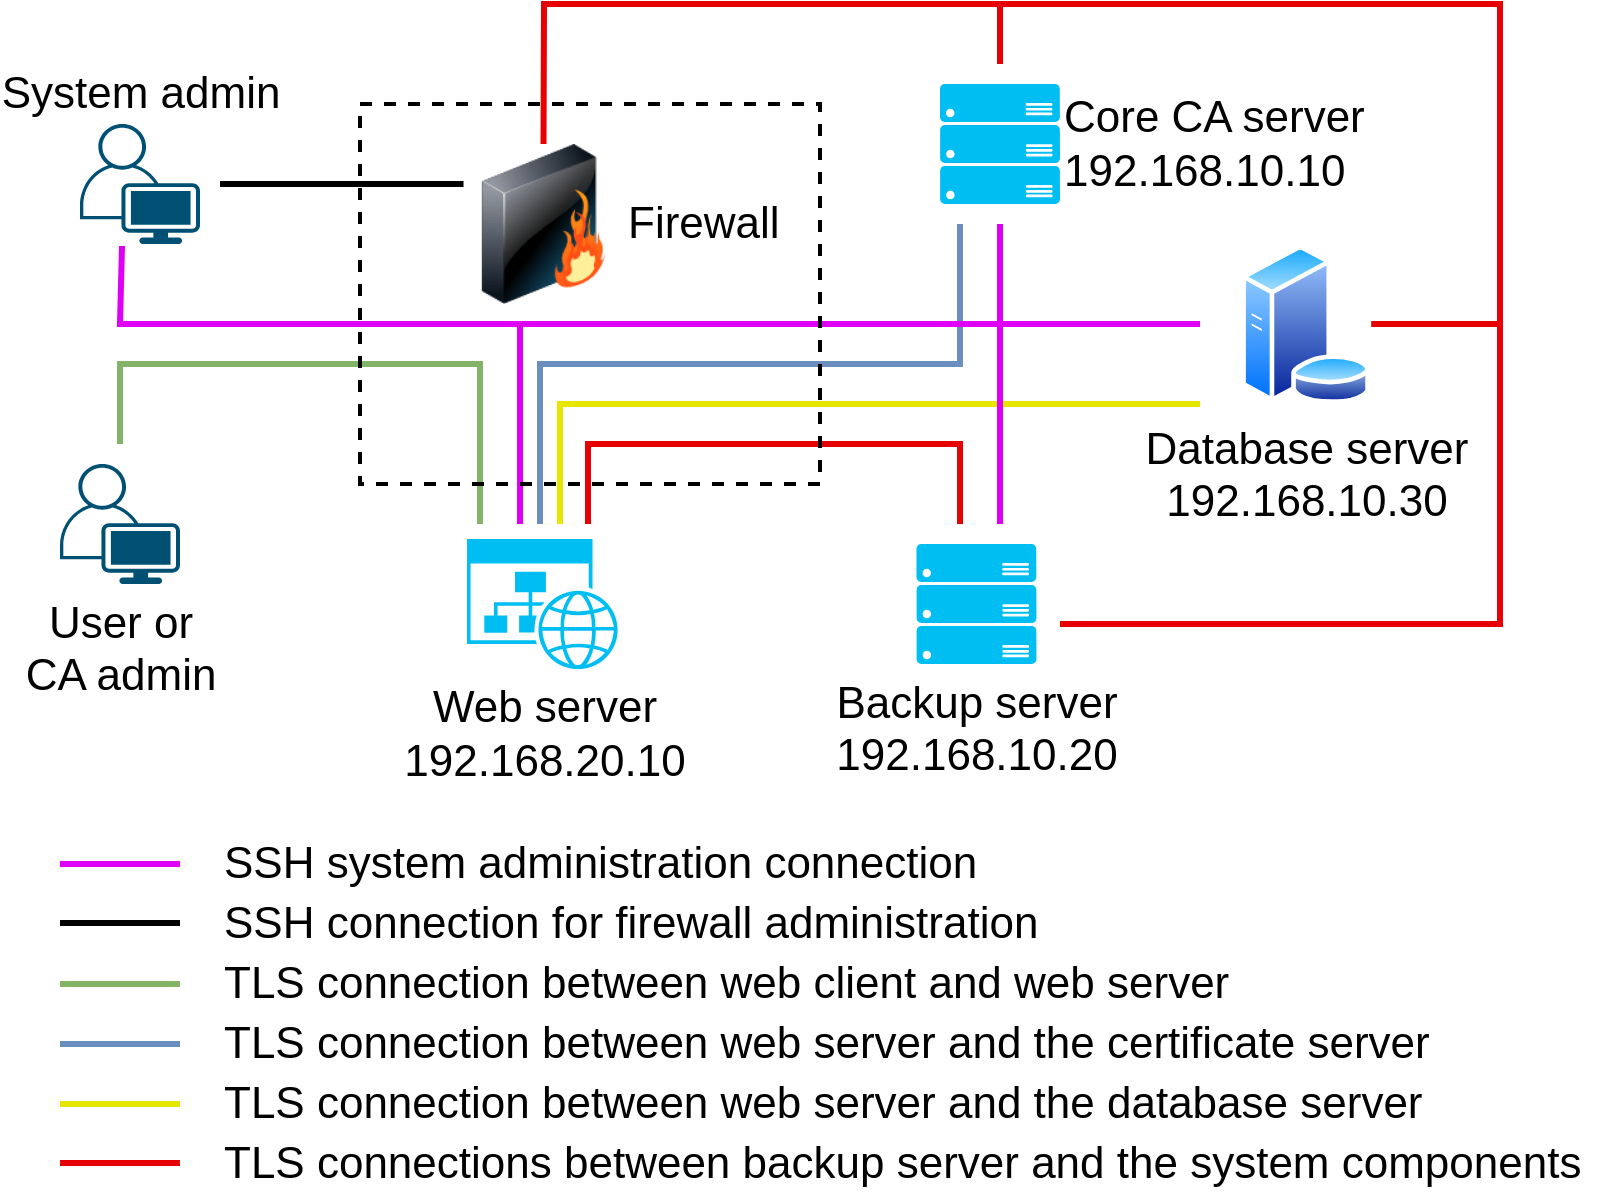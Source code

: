 <mxfile version="15.8.2" type="device"><diagram id="JE3UTIJQGdWdHpNIMayk" name="Page-1"><mxGraphModel dx="1422" dy="720" grid="1" gridSize="10" guides="1" tooltips="1" connect="1" arrows="1" fold="1" page="1" pageScale="1" pageWidth="850" pageHeight="1100" math="0" shadow="0"><root><mxCell id="0"/><mxCell id="1" parent="0"/><mxCell id="HxME-yuIHySf3NcgjErW-2" value="&lt;div&gt;User or&lt;/div&gt;&lt;div&gt;CA admin&lt;/div&gt;" style="points=[[0.35,0,0],[0.98,0.51,0],[1,0.71,0],[0.67,1,0],[0,0.795,0],[0,0.65,0]];verticalLabelPosition=bottom;sketch=0;html=1;verticalAlign=top;aspect=fixed;align=center;pointerEvents=1;shape=mxgraph.cisco19.user;fillColor=#005073;strokeColor=none;fontSize=22;" vertex="1" parent="1"><mxGeometry x="130" y="400" width="60" height="60" as="geometry"/></mxCell><mxCell id="HxME-yuIHySf3NcgjErW-3" value="&lt;div&gt;Web server&lt;/div&gt;&lt;div&gt;192.168.20.10&lt;br&gt;&lt;/div&gt;" style="verticalLabelPosition=bottom;html=1;verticalAlign=middle;align=center;strokeColor=none;fillColor=#00BEF2;shape=mxgraph.azure.website_generic;pointerEvents=1;rounded=1;shadow=0;labelBackgroundColor=#ffffff;comic=0;fontSize=22;" vertex="1" parent="1"><mxGeometry x="333.52" y="437.5" width="76.48" height="65" as="geometry"/></mxCell><mxCell id="HxME-yuIHySf3NcgjErW-7" value="&lt;div&gt;Database server&lt;br&gt;&lt;/div&gt;&lt;div&gt;192.168.10.30&lt;/div&gt;" style="aspect=fixed;perimeter=ellipsePerimeter;html=1;align=center;shadow=0;dashed=0;spacingTop=3;image;image=img/lib/active_directory/database_server.svg;rounded=1;labelBackgroundColor=#ffffff;comic=0;fontSize=22;strokeWidth=2;fillColor=#FFFFFF;" vertex="1" parent="1"><mxGeometry x="720" y="290" width="65.6" height="80" as="geometry"/></mxCell><mxCell id="HxME-yuIHySf3NcgjErW-8" value="&lt;div&gt;Backup server&lt;br&gt;&lt;/div&gt;&lt;div&gt;192.168.10.20&lt;/div&gt;" style="verticalLabelPosition=bottom;html=1;verticalAlign=top;align=center;strokeColor=none;fillColor=#00BEF2;shape=mxgraph.azure.server_rack;rounded=1;shadow=0;labelBackgroundColor=#ffffff;comic=0;fontSize=22;" vertex="1" parent="1"><mxGeometry x="558.24" y="440" width="60" height="60" as="geometry"/></mxCell><mxCell id="HxME-yuIHySf3NcgjErW-9" value="&lt;div&gt;Core CA server&lt;br&gt;&lt;/div&gt;&lt;div&gt;192.168.10.10&lt;/div&gt;" style="verticalLabelPosition=middle;html=1;verticalAlign=middle;align=left;strokeColor=none;fillColor=#00BEF2;shape=mxgraph.azure.server_rack;rounded=1;shadow=0;labelBackgroundColor=#ffffff;comic=0;fontSize=22;labelPosition=right;" vertex="1" parent="1"><mxGeometry x="570" y="210" width="60" height="60" as="geometry"/></mxCell><mxCell id="HxME-yuIHySf3NcgjErW-13" value="" style="endArrow=none;html=1;rounded=0;fontSize=22;exitX=0.5;exitY=0;exitDx=0;exitDy=0;strokeWidth=3;fillColor=#fa6800;strokeColor=#E60202;" edge="1" parent="1" source="HxME-yuIHySf3NcgjErW-11"><mxGeometry width="50" height="50" relative="1" as="geometry"><mxPoint x="400" y="490" as="sourcePoint"/><mxPoint x="630" y="480" as="targetPoint"/><Array as="points"><mxPoint x="372" y="170"/><mxPoint x="850" y="170"/><mxPoint x="850" y="480"/></Array></mxGeometry></mxCell><mxCell id="HxME-yuIHySf3NcgjErW-12" value="System admin" style="points=[[0.35,0,0],[0.98,0.51,0],[1,0.71,0],[0.67,1,0],[0,0.795,0],[0,0.65,0]];verticalLabelPosition=top;sketch=0;html=1;verticalAlign=bottom;aspect=fixed;align=center;pointerEvents=1;shape=mxgraph.cisco19.user;fillColor=#005073;strokeColor=none;fontSize=22;labelPosition=center;" vertex="1" parent="1"><mxGeometry x="140" y="230" width="60" height="60" as="geometry"/></mxCell><mxCell id="HxME-yuIHySf3NcgjErW-11" value="&lt;div&gt;Firewall&lt;/div&gt;" style="image;html=1;labelBackgroundColor=#ffffff;image=img/lib/clip_art/networking/Firewall_128x128.png;rounded=1;shadow=0;comic=0;strokeWidth=2;fontSize=22;labelPosition=right;verticalLabelPosition=middle;align=left;verticalAlign=middle;" vertex="1" parent="1"><mxGeometry x="331.76" y="240" width="80" height="80" as="geometry"/></mxCell><mxCell id="HxME-yuIHySf3NcgjErW-18" value="" style="endArrow=none;html=1;rounded=0;fontSize=22;strokeWidth=3;exitX=1;exitY=0.5;exitDx=0;exitDy=0;fillColor=#fa6800;strokeColor=#E60202;" edge="1" parent="1" source="HxME-yuIHySf3NcgjErW-7"><mxGeometry width="50" height="50" relative="1" as="geometry"><mxPoint x="400" y="490" as="sourcePoint"/><mxPoint x="850" y="330" as="targetPoint"/></mxGeometry></mxCell><mxCell id="HxME-yuIHySf3NcgjErW-19" value="" style="endArrow=none;html=1;rounded=0;fontSize=22;strokeWidth=3;fillColor=#fa6800;strokeColor=#E60202;" edge="1" parent="1"><mxGeometry width="50" height="50" relative="1" as="geometry"><mxPoint x="394" y="430" as="sourcePoint"/><mxPoint x="580" y="430" as="targetPoint"/><Array as="points"><mxPoint x="394" y="390"/><mxPoint x="580" y="390"/></Array></mxGeometry></mxCell><mxCell id="HxME-yuIHySf3NcgjErW-20" value="" style="endArrow=none;html=1;rounded=0;fontSize=22;strokeWidth=3;fillColor=#fff2cc;strokeColor=#E6E600;gradientColor=#ffd966;" edge="1" parent="1"><mxGeometry width="50" height="50" relative="1" as="geometry"><mxPoint x="380" y="430" as="sourcePoint"/><mxPoint x="700" y="370" as="targetPoint"/><Array as="points"><mxPoint x="380" y="370"/></Array></mxGeometry></mxCell><mxCell id="HxME-yuIHySf3NcgjErW-22" value="" style="endArrow=none;html=1;rounded=0;fontSize=22;strokeColor=#6c8ebf;strokeWidth=3;fillColor=#dae8fc;gradientColor=#7ea6e0;" edge="1" parent="1"><mxGeometry width="50" height="50" relative="1" as="geometry"><mxPoint x="370" y="430" as="sourcePoint"/><mxPoint x="580" y="280" as="targetPoint"/><Array as="points"><mxPoint x="370" y="350"/><mxPoint x="580" y="350"/></Array></mxGeometry></mxCell><mxCell id="HxME-yuIHySf3NcgjErW-23" value="" style="endArrow=none;html=1;rounded=0;fontSize=22;strokeColor=#DF00F7;strokeWidth=3;exitX=0.35;exitY=1.017;exitDx=0;exitDy=0;exitPerimeter=0;" edge="1" parent="1" source="HxME-yuIHySf3NcgjErW-12"><mxGeometry width="50" height="50" relative="1" as="geometry"><mxPoint x="330" y="490" as="sourcePoint"/><mxPoint x="700" y="330" as="targetPoint"/><Array as="points"><mxPoint x="160" y="330"/></Array></mxGeometry></mxCell><mxCell id="HxME-yuIHySf3NcgjErW-25" value="" style="endArrow=none;html=1;rounded=0;fontSize=22;strokeWidth=3;fillColor=#fa6800;strokeColor=#E60202;" edge="1" parent="1"><mxGeometry width="50" height="50" relative="1" as="geometry"><mxPoint x="600" y="200" as="sourcePoint"/><mxPoint x="600" y="170" as="targetPoint"/></mxGeometry></mxCell><mxCell id="HxME-yuIHySf3NcgjErW-27" value="" style="endArrow=none;html=1;rounded=0;fontSize=22;strokeColor=#DF00F7;strokeWidth=3;" edge="1" parent="1"><mxGeometry width="50" height="50" relative="1" as="geometry"><mxPoint x="360" y="330" as="sourcePoint"/><mxPoint x="360" y="430" as="targetPoint"/></mxGeometry></mxCell><mxCell id="HxME-yuIHySf3NcgjErW-28" value="" style="endArrow=none;html=1;rounded=0;fontSize=22;strokeColor=#DF00F7;strokeWidth=3;" edge="1" parent="1"><mxGeometry width="50" height="50" relative="1" as="geometry"><mxPoint x="600" y="430" as="sourcePoint"/><mxPoint x="600" y="280" as="targetPoint"/></mxGeometry></mxCell><mxCell id="HxME-yuIHySf3NcgjErW-30" value="" style="endArrow=none;html=1;rounded=0;fontSize=22;strokeColor=#82b366;strokeWidth=3;fillColor=#d5e8d4;gradientColor=#97d077;" edge="1" parent="1"><mxGeometry width="50" height="50" relative="1" as="geometry"><mxPoint x="160" y="390" as="sourcePoint"/><mxPoint x="340" y="430" as="targetPoint"/><Array as="points"><mxPoint x="160" y="350"/><mxPoint x="340" y="350"/></Array></mxGeometry></mxCell><mxCell id="HxME-yuIHySf3NcgjErW-33" value="" style="endArrow=none;html=1;rounded=0;fontSize=22;strokeColor=#DF00F7;strokeWidth=3;align=left;" edge="1" parent="1"><mxGeometry width="50" height="50" relative="1" as="geometry"><mxPoint x="130" y="600" as="sourcePoint"/><mxPoint x="190" y="600" as="targetPoint"/></mxGeometry></mxCell><mxCell id="HxME-yuIHySf3NcgjErW-34" value="&lt;div&gt;SSH system administration connection&lt;br&gt;&lt;/div&gt;" style="text;html=1;align=left;verticalAlign=middle;resizable=0;points=[];autosize=1;strokeColor=none;fillColor=none;fontSize=22;" vertex="1" parent="1"><mxGeometry x="210" y="585" width="390" height="30" as="geometry"/></mxCell><mxCell id="HxME-yuIHySf3NcgjErW-37" value="" style="endArrow=none;html=1;rounded=0;fontSize=22;strokeColor=#82B366;strokeWidth=3;align=left;" edge="1" parent="1"><mxGeometry width="50" height="50" relative="1" as="geometry"><mxPoint x="130" y="660" as="sourcePoint"/><mxPoint x="190" y="660" as="targetPoint"/></mxGeometry></mxCell><mxCell id="HxME-yuIHySf3NcgjErW-38" value="TLS connection between web client and web server" style="text;html=1;align=left;verticalAlign=middle;resizable=0;points=[];autosize=1;strokeColor=none;fillColor=none;fontSize=22;" vertex="1" parent="1"><mxGeometry x="210" y="645" width="520" height="30" as="geometry"/></mxCell><mxCell id="HxME-yuIHySf3NcgjErW-39" value="" style="endArrow=none;html=1;rounded=0;fontSize=22;strokeColor=#6C8EBF;strokeWidth=3;align=left;" edge="1" parent="1"><mxGeometry width="50" height="50" relative="1" as="geometry"><mxPoint x="130" y="690" as="sourcePoint"/><mxPoint x="190" y="690" as="targetPoint"/></mxGeometry></mxCell><mxCell id="HxME-yuIHySf3NcgjErW-40" value="TLS connection between web server and the certificate server" style="text;html=1;align=left;verticalAlign=middle;resizable=0;points=[];autosize=1;strokeColor=none;fillColor=none;fontSize=22;" vertex="1" parent="1"><mxGeometry x="210" y="675" width="620" height="30" as="geometry"/></mxCell><mxCell id="HxME-yuIHySf3NcgjErW-42" value="" style="endArrow=none;html=1;rounded=0;fontSize=22;strokeColor=#E6E600;strokeWidth=3;align=left;" edge="1" parent="1"><mxGeometry width="50" height="50" relative="1" as="geometry"><mxPoint x="130" y="720" as="sourcePoint"/><mxPoint x="190" y="720" as="targetPoint"/><Array as="points"><mxPoint x="160" y="720"/></Array></mxGeometry></mxCell><mxCell id="HxME-yuIHySf3NcgjErW-43" value="TLS connection between web server and the database server" style="text;html=1;align=left;verticalAlign=middle;resizable=0;points=[];autosize=1;strokeColor=none;fillColor=none;fontSize=22;" vertex="1" parent="1"><mxGeometry x="210" y="705" width="610" height="30" as="geometry"/></mxCell><mxCell id="HxME-yuIHySf3NcgjErW-51" value="" style="rounded=0;whiteSpace=wrap;html=1;dashed=1;fontSize=22;align=left;fillColor=none;strokeWidth=2;" vertex="1" parent="1"><mxGeometry x="280" y="220" width="230" height="190" as="geometry"/></mxCell><mxCell id="HxME-yuIHySf3NcgjErW-44" value="" style="endArrow=none;html=1;rounded=0;fontSize=22;strokeColor=#E60202;strokeWidth=3;align=left;" edge="1" parent="1"><mxGeometry width="50" height="50" relative="1" as="geometry"><mxPoint x="130" y="749.5" as="sourcePoint"/><mxPoint x="190" y="749.5" as="targetPoint"/><Array as="points"><mxPoint x="160" y="749.5"/></Array></mxGeometry></mxCell><mxCell id="HxME-yuIHySf3NcgjErW-45" value="TLS connections between backup server and the system components" style="text;html=1;align=left;verticalAlign=middle;resizable=0;points=[];autosize=1;strokeColor=none;fillColor=none;fontSize=22;" vertex="1" parent="1"><mxGeometry x="210" y="735" width="690" height="30" as="geometry"/></mxCell><mxCell id="HxME-yuIHySf3NcgjErW-48" value="" style="endArrow=none;html=1;rounded=0;fontSize=22;strokeColor=#000000;strokeWidth=3;entryX=0;entryY=0.25;entryDx=0;entryDy=0;" edge="1" parent="1" target="HxME-yuIHySf3NcgjErW-11"><mxGeometry width="50" height="50" relative="1" as="geometry"><mxPoint x="210" y="260" as="sourcePoint"/><mxPoint x="710" y="340" as="targetPoint"/></mxGeometry></mxCell><mxCell id="HxME-yuIHySf3NcgjErW-49" value="" style="endArrow=none;html=1;rounded=0;fontSize=22;strokeColor=#000000;strokeWidth=3;" edge="1" parent="1"><mxGeometry width="50" height="50" relative="1" as="geometry"><mxPoint x="130" y="629.5" as="sourcePoint"/><mxPoint x="190" y="629.5" as="targetPoint"/></mxGeometry></mxCell><mxCell id="HxME-yuIHySf3NcgjErW-50" value="SSH connection for firewall administration" style="text;html=1;align=left;verticalAlign=middle;resizable=0;points=[];autosize=1;strokeColor=none;fillColor=none;fontSize=22;" vertex="1" parent="1"><mxGeometry x="210" y="615" width="420" height="30" as="geometry"/></mxCell></root></mxGraphModel></diagram></mxfile>